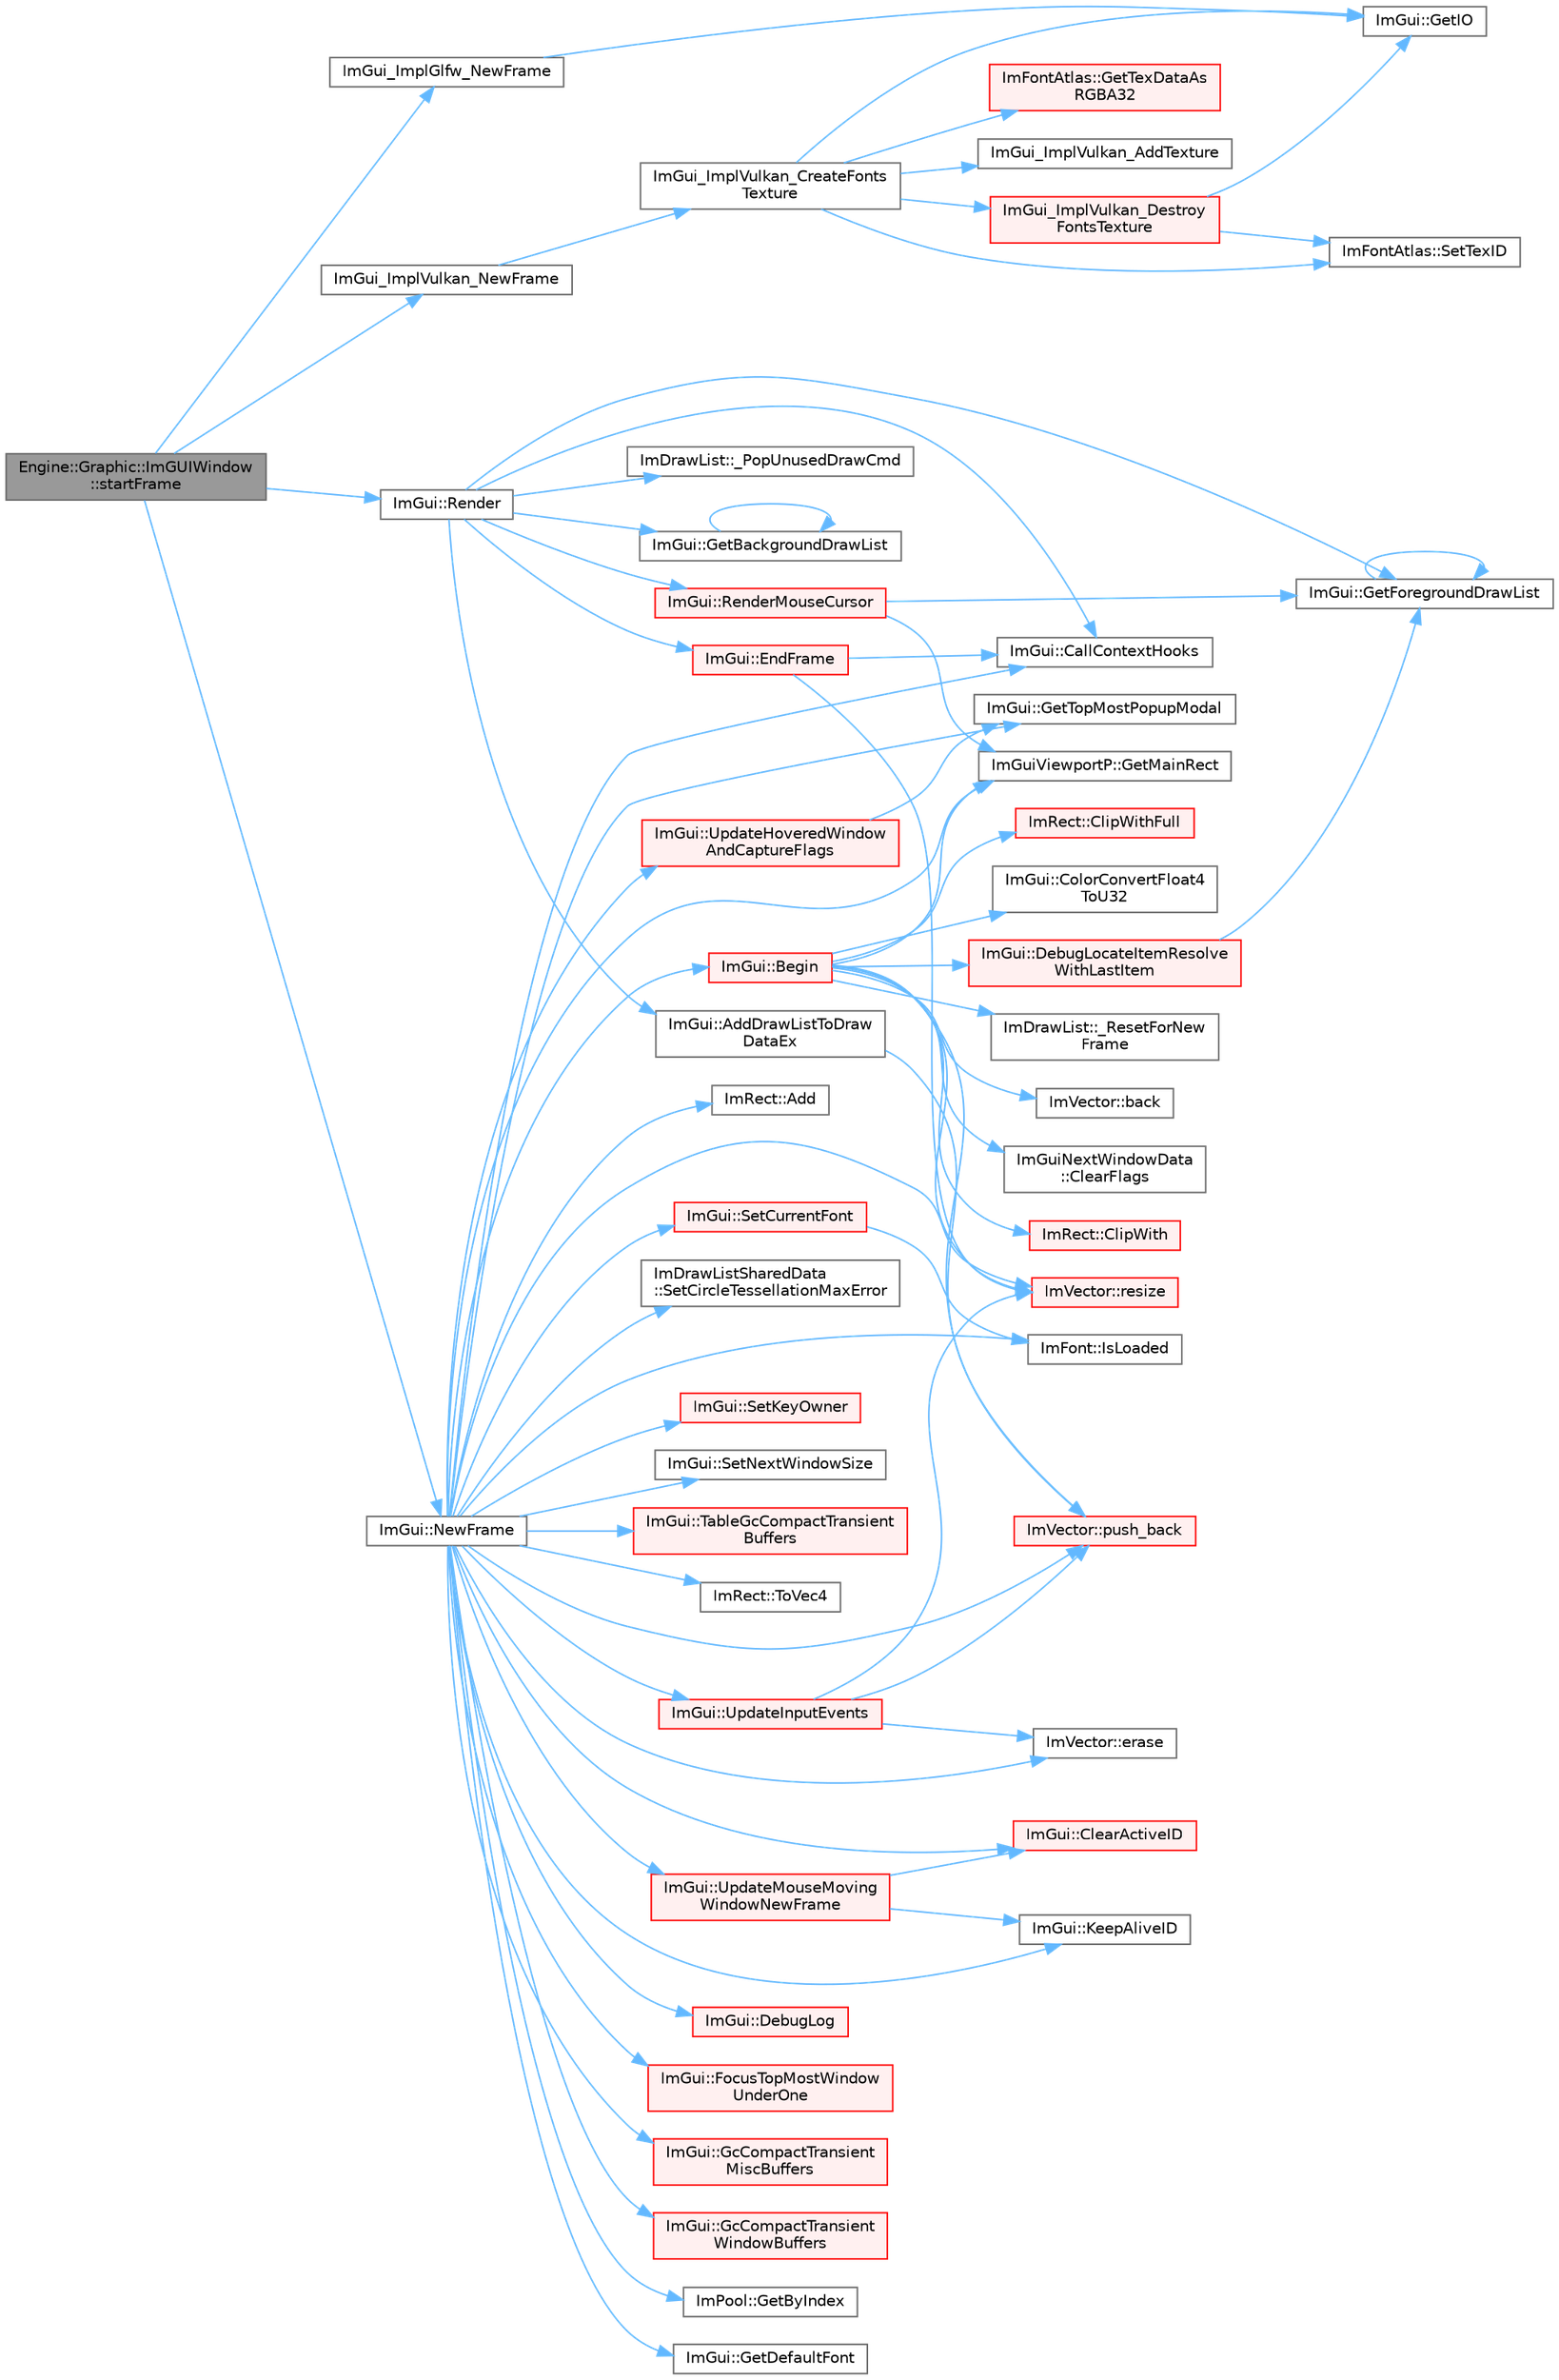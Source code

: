 digraph "Engine::Graphic::ImGUIWindow::startFrame"
{
 // LATEX_PDF_SIZE
  bgcolor="transparent";
  edge [fontname=Helvetica,fontsize=10,labelfontname=Helvetica,labelfontsize=10];
  node [fontname=Helvetica,fontsize=10,shape=box,height=0.2,width=0.4];
  rankdir="LR";
  Node1 [id="Node000001",label="Engine::Graphic::ImGUIWindow\l::startFrame",height=0.2,width=0.4,color="gray40", fillcolor="grey60", style="filled", fontcolor="black",tooltip=" "];
  Node1 -> Node2 [id="edge1_Node000001_Node000002",color="steelblue1",style="solid",tooltip=" "];
  Node2 [id="Node000002",label="ImGui_ImplGlfw_NewFrame",height=0.2,width=0.4,color="grey40", fillcolor="white", style="filled",URL="$imgui__impl__glfw_8cpp.html#a206e99434f63c4b8e24e8a4208c11b65",tooltip=" "];
  Node2 -> Node3 [id="edge2_Node000002_Node000003",color="steelblue1",style="solid",tooltip=" "];
  Node3 [id="Node000003",label="ImGui::GetIO",height=0.2,width=0.4,color="grey40", fillcolor="white", style="filled",URL="$namespace_im_gui.html#a3179e560812f878f3961ce803a5d9302",tooltip=" "];
  Node1 -> Node4 [id="edge3_Node000001_Node000004",color="steelblue1",style="solid",tooltip=" "];
  Node4 [id="Node000004",label="ImGui_ImplVulkan_NewFrame",height=0.2,width=0.4,color="grey40", fillcolor="white", style="filled",URL="$imgui__impl__vulkan_8cpp.html#a4c03e9375aa038eb0745c802af07fb21",tooltip=" "];
  Node4 -> Node5 [id="edge4_Node000004_Node000005",color="steelblue1",style="solid",tooltip=" "];
  Node5 [id="Node000005",label="ImGui_ImplVulkan_CreateFonts\lTexture",height=0.2,width=0.4,color="grey40", fillcolor="white", style="filled",URL="$imgui__impl__vulkan_8cpp.html#a1c82e91ac58260f067208117773c5426",tooltip=" "];
  Node5 -> Node3 [id="edge5_Node000005_Node000003",color="steelblue1",style="solid",tooltip=" "];
  Node5 -> Node6 [id="edge6_Node000005_Node000006",color="steelblue1",style="solid",tooltip=" "];
  Node6 [id="Node000006",label="ImFontAtlas::GetTexDataAs\lRGBA32",height=0.2,width=0.4,color="red", fillcolor="#FFF0F0", style="filled",URL="$struct_im_font_atlas.html#a8abb0c4e67ebb38249d4df71218c4eec",tooltip=" "];
  Node5 -> Node19 [id="edge7_Node000005_Node000019",color="steelblue1",style="solid",tooltip=" "];
  Node19 [id="Node000019",label="ImGui_ImplVulkan_AddTexture",height=0.2,width=0.4,color="grey40", fillcolor="white", style="filled",URL="$imgui__impl__vulkan_8cpp.html#af0ea34fb01c85f2b547c062de3d338f5",tooltip=" "];
  Node5 -> Node20 [id="edge8_Node000005_Node000020",color="steelblue1",style="solid",tooltip=" "];
  Node20 [id="Node000020",label="ImGui_ImplVulkan_Destroy\lFontsTexture",height=0.2,width=0.4,color="red", fillcolor="#FFF0F0", style="filled",URL="$imgui__impl__vulkan_8cpp.html#a02d628dd92228291573067cbf882aa1b",tooltip=" "];
  Node20 -> Node3 [id="edge9_Node000020_Node000003",color="steelblue1",style="solid",tooltip=" "];
  Node20 -> Node22 [id="edge10_Node000020_Node000022",color="steelblue1",style="solid",tooltip=" "];
  Node22 [id="Node000022",label="ImFontAtlas::SetTexID",height=0.2,width=0.4,color="grey40", fillcolor="white", style="filled",URL="$struct_im_font_atlas.html#a96ffd1956c11dac4f79b43c095828445",tooltip=" "];
  Node5 -> Node22 [id="edge11_Node000005_Node000022",color="steelblue1",style="solid",tooltip=" "];
  Node1 -> Node23 [id="edge12_Node000001_Node000023",color="steelblue1",style="solid",tooltip=" "];
  Node23 [id="Node000023",label="ImGui::NewFrame",height=0.2,width=0.4,color="grey40", fillcolor="white", style="filled",URL="$namespace_im_gui.html#ab3f1fc018f903b7ad79fd10663375774",tooltip=" "];
  Node23 -> Node24 [id="edge13_Node000023_Node000024",color="steelblue1",style="solid",tooltip=" "];
  Node24 [id="Node000024",label="ImRect::Add",height=0.2,width=0.4,color="grey40", fillcolor="white", style="filled",URL="$struct_im_rect.html#a68996cb6b16a023f0a051981cd5be89e",tooltip=" "];
  Node23 -> Node25 [id="edge14_Node000023_Node000025",color="steelblue1",style="solid",tooltip=" "];
  Node25 [id="Node000025",label="ImGui::Begin",height=0.2,width=0.4,color="red", fillcolor="#FFF0F0", style="filled",URL="$namespace_im_gui.html#a581e58db0bc930bafa4a5d23093a2b99",tooltip=" "];
  Node25 -> Node26 [id="edge15_Node000025_Node000026",color="steelblue1",style="solid",tooltip=" "];
  Node26 [id="Node000026",label="ImDrawList::_ResetForNew\lFrame",height=0.2,width=0.4,color="grey40", fillcolor="white", style="filled",URL="$struct_im_draw_list.html#a5f78fe195b2507e5926560f591141ff3",tooltip=" "];
  Node25 -> Node27 [id="edge16_Node000025_Node000027",color="steelblue1",style="solid",tooltip=" "];
  Node27 [id="Node000027",label="ImVector::back",height=0.2,width=0.4,color="grey40", fillcolor="white", style="filled",URL="$struct_im_vector.html#a2d80e87e81b1b01143c8d8be93e6fde1",tooltip=" "];
  Node25 -> Node28 [id="edge17_Node000025_Node000028",color="steelblue1",style="solid",tooltip=" "];
  Node28 [id="Node000028",label="ImGuiNextWindowData\l::ClearFlags",height=0.2,width=0.4,color="grey40", fillcolor="white", style="filled",URL="$struct_im_gui_next_window_data.html#a9543431fafe3d0627fdecc5fa839487c",tooltip=" "];
  Node25 -> Node29 [id="edge18_Node000025_Node000029",color="steelblue1",style="solid",tooltip=" "];
  Node29 [id="Node000029",label="ImRect::ClipWith",height=0.2,width=0.4,color="red", fillcolor="#FFF0F0", style="filled",URL="$struct_im_rect.html#ac02d5cf6ce0358aea9ed9df43d368f3f",tooltip=" "];
  Node25 -> Node31 [id="edge19_Node000025_Node000031",color="steelblue1",style="solid",tooltip=" "];
  Node31 [id="Node000031",label="ImRect::ClipWithFull",height=0.2,width=0.4,color="red", fillcolor="#FFF0F0", style="filled",URL="$struct_im_rect.html#a32a5aaca4161b5ffa3f352d293a449ff",tooltip=" "];
  Node25 -> Node32 [id="edge20_Node000025_Node000032",color="steelblue1",style="solid",tooltip=" "];
  Node32 [id="Node000032",label="ImGui::ColorConvertFloat4\lToU32",height=0.2,width=0.4,color="grey40", fillcolor="white", style="filled",URL="$namespace_im_gui.html#abe2691de0b1a71c774ab24cc91564a94",tooltip=" "];
  Node25 -> Node33 [id="edge21_Node000025_Node000033",color="steelblue1",style="solid",tooltip=" "];
  Node33 [id="Node000033",label="ImGui::DebugLocateItemResolve\lWithLastItem",height=0.2,width=0.4,color="red", fillcolor="#FFF0F0", style="filled",URL="$namespace_im_gui.html#ae8ab0d7dfc90af8e82db3ed9e7829219",tooltip=" "];
  Node33 -> Node47 [id="edge22_Node000033_Node000047",color="steelblue1",style="solid",tooltip=" "];
  Node47 [id="Node000047",label="ImGui::GetForegroundDrawList",height=0.2,width=0.4,color="grey40", fillcolor="white", style="filled",URL="$namespace_im_gui.html#a718d48e3636f9df63e4820d0fef34e78",tooltip=" "];
  Node47 -> Node47 [id="edge23_Node000047_Node000047",color="steelblue1",style="solid",tooltip=" "];
  Node25 -> Node82 [id="edge24_Node000025_Node000082",color="steelblue1",style="solid",tooltip=" "];
  Node82 [id="Node000082",label="ImGuiViewportP::GetMainRect",height=0.2,width=0.4,color="grey40", fillcolor="white", style="filled",URL="$struct_im_gui_viewport_p.html#adb4c14f0b0a42bff9c1c0ab1971027f7",tooltip=" "];
  Node25 -> Node79 [id="edge25_Node000025_Node000079",color="steelblue1",style="solid",tooltip=" "];
  Node79 [id="Node000079",label="ImVector::push_back",height=0.2,width=0.4,color="red", fillcolor="#FFF0F0", style="filled",URL="$struct_im_vector.html#aab5df48e0711a48bd12f3206e08c4108",tooltip=" "];
  Node25 -> Node70 [id="edge26_Node000025_Node000070",color="steelblue1",style="solid",tooltip=" "];
  Node70 [id="Node000070",label="ImVector::resize",height=0.2,width=0.4,color="red", fillcolor="#FFF0F0", style="filled",URL="$struct_im_vector.html#ac371dd62e56ae486b1a5038cf07eee56",tooltip=" "];
  Node23 -> Node116 [id="edge27_Node000023_Node000116",color="steelblue1",style="solid",tooltip=" "];
  Node116 [id="Node000116",label="ImGui::CallContextHooks",height=0.2,width=0.4,color="grey40", fillcolor="white", style="filled",URL="$namespace_im_gui.html#a61ced7f0dd38c604e895400a2e5eeeb2",tooltip=" "];
  Node23 -> Node67 [id="edge28_Node000023_Node000067",color="steelblue1",style="solid",tooltip=" "];
  Node67 [id="Node000067",label="ImGui::ClearActiveID",height=0.2,width=0.4,color="red", fillcolor="#FFF0F0", style="filled",URL="$namespace_im_gui.html#a17ff60ad1e2669130ac38a04d16eb354",tooltip=" "];
  Node23 -> Node117 [id="edge29_Node000023_Node000117",color="steelblue1",style="solid",tooltip=" "];
  Node117 [id="Node000117",label="ImGui::DebugLog",height=0.2,width=0.4,color="red", fillcolor="#FFF0F0", style="filled",URL="$namespace_im_gui.html#aaa66ae54a7078d4e14d957b85571f6d0",tooltip=" "];
  Node23 -> Node126 [id="edge30_Node000023_Node000126",color="steelblue1",style="solid",tooltip=" "];
  Node126 [id="Node000126",label="ImVector::erase",height=0.2,width=0.4,color="grey40", fillcolor="white", style="filled",URL="$struct_im_vector.html#a2f88ac70791f2da6d4168d7b29f38f1e",tooltip=" "];
  Node23 -> Node75 [id="edge31_Node000023_Node000075",color="steelblue1",style="solid",tooltip=" "];
  Node75 [id="Node000075",label="ImGui::FocusTopMostWindow\lUnderOne",height=0.2,width=0.4,color="red", fillcolor="#FFF0F0", style="filled",URL="$namespace_im_gui.html#aa97e87e96c05eb3e91aa96fa68b13a2a",tooltip=" "];
  Node23 -> Node127 [id="edge32_Node000023_Node000127",color="steelblue1",style="solid",tooltip=" "];
  Node127 [id="Node000127",label="ImGui::GcCompactTransient\lMiscBuffers",height=0.2,width=0.4,color="red", fillcolor="#FFF0F0", style="filled",URL="$namespace_im_gui.html#aab0d052a1581fddc1cc2d9d981f487c0",tooltip=" "];
  Node23 -> Node138 [id="edge33_Node000023_Node000138",color="steelblue1",style="solid",tooltip=" "];
  Node138 [id="Node000138",label="ImGui::GcCompactTransient\lWindowBuffers",height=0.2,width=0.4,color="red", fillcolor="#FFF0F0", style="filled",URL="$namespace_im_gui.html#a8386015888f38f2a33528ccbb34bd49d",tooltip=" "];
  Node23 -> Node140 [id="edge34_Node000023_Node000140",color="steelblue1",style="solid",tooltip=" "];
  Node140 [id="Node000140",label="ImPool::GetByIndex",height=0.2,width=0.4,color="grey40", fillcolor="white", style="filled",URL="$struct_im_pool.html#a0129c0e467c287a5a7441f2abe0baf35",tooltip=" "];
  Node23 -> Node141 [id="edge35_Node000023_Node000141",color="steelblue1",style="solid",tooltip=" "];
  Node141 [id="Node000141",label="ImGui::GetDefaultFont",height=0.2,width=0.4,color="grey40", fillcolor="white", style="filled",URL="$namespace_im_gui.html#a8344798d82c6baf9d94f81e445609eb2",tooltip=" "];
  Node23 -> Node82 [id="edge36_Node000023_Node000082",color="steelblue1",style="solid",tooltip=" "];
  Node23 -> Node142 [id="edge37_Node000023_Node000142",color="steelblue1",style="solid",tooltip=" "];
  Node142 [id="Node000142",label="ImGui::GetTopMostPopupModal",height=0.2,width=0.4,color="grey40", fillcolor="white", style="filled",URL="$namespace_im_gui.html#a6b905269b079f5e07755db52cc6e52df",tooltip=" "];
  Node23 -> Node143 [id="edge38_Node000023_Node000143",color="steelblue1",style="solid",tooltip=" "];
  Node143 [id="Node000143",label="ImFont::IsLoaded",height=0.2,width=0.4,color="grey40", fillcolor="white", style="filled",URL="$struct_im_font.html#a97dafa61cc94e84be396d69b0d42b1ce",tooltip=" "];
  Node23 -> Node144 [id="edge39_Node000023_Node000144",color="steelblue1",style="solid",tooltip=" "];
  Node144 [id="Node000144",label="ImGui::KeepAliveID",height=0.2,width=0.4,color="grey40", fillcolor="white", style="filled",URL="$namespace_im_gui.html#a85a245c78a9f7c351636bdad6e60c488",tooltip=" "];
  Node23 -> Node79 [id="edge40_Node000023_Node000079",color="steelblue1",style="solid",tooltip=" "];
  Node23 -> Node70 [id="edge41_Node000023_Node000070",color="steelblue1",style="solid",tooltip=" "];
  Node23 -> Node145 [id="edge42_Node000023_Node000145",color="steelblue1",style="solid",tooltip=" "];
  Node145 [id="Node000145",label="ImDrawListSharedData\l::SetCircleTessellationMaxError",height=0.2,width=0.4,color="grey40", fillcolor="white", style="filled",URL="$struct_im_draw_list_shared_data.html#adc947304370a6d5ee55a44190e923c8d",tooltip=" "];
  Node23 -> Node146 [id="edge43_Node000023_Node000146",color="steelblue1",style="solid",tooltip=" "];
  Node146 [id="Node000146",label="ImGui::SetCurrentFont",height=0.2,width=0.4,color="red", fillcolor="#FFF0F0", style="filled",URL="$namespace_im_gui.html#a4f83c0a884e07247a00700d3dd3d01e3",tooltip=" "];
  Node146 -> Node143 [id="edge44_Node000146_Node000143",color="steelblue1",style="solid",tooltip=" "];
  Node23 -> Node147 [id="edge45_Node000023_Node000147",color="steelblue1",style="solid",tooltip=" "];
  Node147 [id="Node000147",label="ImGui::SetKeyOwner",height=0.2,width=0.4,color="red", fillcolor="#FFF0F0", style="filled",URL="$namespace_im_gui.html#ac415798dd69ab045cda84dd14a52c3ea",tooltip=" "];
  Node23 -> Node152 [id="edge46_Node000023_Node000152",color="steelblue1",style="solid",tooltip=" "];
  Node152 [id="Node000152",label="ImGui::SetNextWindowSize",height=0.2,width=0.4,color="grey40", fillcolor="white", style="filled",URL="$namespace_im_gui.html#ab33717bb71ef5e393ae18656fc6b229d",tooltip=" "];
  Node23 -> Node153 [id="edge47_Node000023_Node000153",color="steelblue1",style="solid",tooltip=" "];
  Node153 [id="Node000153",label="ImGui::TableGcCompactTransient\lBuffers",height=0.2,width=0.4,color="red", fillcolor="#FFF0F0", style="filled",URL="$namespace_im_gui.html#af3cb65f8b45057e34fa7d9447a57eb28",tooltip=" "];
  Node23 -> Node156 [id="edge48_Node000023_Node000156",color="steelblue1",style="solid",tooltip=" "];
  Node156 [id="Node000156",label="ImRect::ToVec4",height=0.2,width=0.4,color="grey40", fillcolor="white", style="filled",URL="$struct_im_rect.html#a2afeb24632fae3848977ff2772036200",tooltip=" "];
  Node23 -> Node157 [id="edge49_Node000023_Node000157",color="steelblue1",style="solid",tooltip=" "];
  Node157 [id="Node000157",label="ImGui::UpdateHoveredWindow\lAndCaptureFlags",height=0.2,width=0.4,color="red", fillcolor="#FFF0F0", style="filled",URL="$namespace_im_gui.html#a8156f9d63c3184d40e7e303be175b5fb",tooltip=" "];
  Node157 -> Node142 [id="edge50_Node000157_Node000142",color="steelblue1",style="solid",tooltip=" "];
  Node23 -> Node158 [id="edge51_Node000023_Node000158",color="steelblue1",style="solid",tooltip=" "];
  Node158 [id="Node000158",label="ImGui::UpdateInputEvents",height=0.2,width=0.4,color="red", fillcolor="#FFF0F0", style="filled",URL="$namespace_im_gui.html#aafed9b47752723162308368c01eeffad",tooltip=" "];
  Node158 -> Node126 [id="edge52_Node000158_Node000126",color="steelblue1",style="solid",tooltip=" "];
  Node158 -> Node79 [id="edge53_Node000158_Node000079",color="steelblue1",style="solid",tooltip=" "];
  Node158 -> Node70 [id="edge54_Node000158_Node000070",color="steelblue1",style="solid",tooltip=" "];
  Node23 -> Node164 [id="edge55_Node000023_Node000164",color="steelblue1",style="solid",tooltip=" "];
  Node164 [id="Node000164",label="ImGui::UpdateMouseMoving\lWindowNewFrame",height=0.2,width=0.4,color="red", fillcolor="#FFF0F0", style="filled",URL="$namespace_im_gui.html#a3c60e468d73a0ccd52628f0c82b42fe8",tooltip=" "];
  Node164 -> Node67 [id="edge56_Node000164_Node000067",color="steelblue1",style="solid",tooltip=" "];
  Node164 -> Node144 [id="edge57_Node000164_Node000144",color="steelblue1",style="solid",tooltip=" "];
  Node1 -> Node166 [id="edge58_Node000001_Node000166",color="steelblue1",style="solid",tooltip=" "];
  Node166 [id="Node000166",label="ImGui::Render",height=0.2,width=0.4,color="grey40", fillcolor="white", style="filled",URL="$namespace_im_gui.html#ab51a164f547317c16c441f1599e3946d",tooltip=" "];
  Node166 -> Node167 [id="edge59_Node000166_Node000167",color="steelblue1",style="solid",tooltip=" "];
  Node167 [id="Node000167",label="ImDrawList::_PopUnusedDrawCmd",height=0.2,width=0.4,color="grey40", fillcolor="white", style="filled",URL="$struct_im_draw_list.html#a2cb0295fcd3062bfedbebbad55865455",tooltip=" "];
  Node166 -> Node168 [id="edge60_Node000166_Node000168",color="steelblue1",style="solid",tooltip=" "];
  Node168 [id="Node000168",label="ImGui::AddDrawListToDraw\lDataEx",height=0.2,width=0.4,color="grey40", fillcolor="white", style="filled",URL="$namespace_im_gui.html#a0074bb825de97c5602d9d9bb2e4d49d4",tooltip=" "];
  Node168 -> Node79 [id="edge61_Node000168_Node000079",color="steelblue1",style="solid",tooltip=" "];
  Node166 -> Node116 [id="edge62_Node000166_Node000116",color="steelblue1",style="solid",tooltip=" "];
  Node166 -> Node169 [id="edge63_Node000166_Node000169",color="steelblue1",style="solid",tooltip=" "];
  Node169 [id="Node000169",label="ImGui::EndFrame",height=0.2,width=0.4,color="red", fillcolor="#FFF0F0", style="filled",URL="$namespace_im_gui.html#a246c37da45e88a12ade440a0feacb4ee",tooltip=" "];
  Node169 -> Node116 [id="edge64_Node000169_Node000116",color="steelblue1",style="solid",tooltip=" "];
  Node169 -> Node70 [id="edge65_Node000169_Node000070",color="steelblue1",style="solid",tooltip=" "];
  Node166 -> Node241 [id="edge66_Node000166_Node000241",color="steelblue1",style="solid",tooltip=" "];
  Node241 [id="Node000241",label="ImGui::GetBackgroundDrawList",height=0.2,width=0.4,color="grey40", fillcolor="white", style="filled",URL="$namespace_im_gui.html#ab361971e8b198a11c6ece6b49cf03647",tooltip=" "];
  Node241 -> Node241 [id="edge67_Node000241_Node000241",color="steelblue1",style="solid",tooltip=" "];
  Node166 -> Node47 [id="edge68_Node000166_Node000047",color="steelblue1",style="solid",tooltip=" "];
  Node166 -> Node242 [id="edge69_Node000166_Node000242",color="steelblue1",style="solid",tooltip=" "];
  Node242 [id="Node000242",label="ImGui::RenderMouseCursor",height=0.2,width=0.4,color="red", fillcolor="#FFF0F0", style="filled",URL="$namespace_im_gui.html#ade001ee6028075c9c1e2bd3f0395b920",tooltip=" "];
  Node242 -> Node47 [id="edge70_Node000242_Node000047",color="steelblue1",style="solid",tooltip=" "];
  Node242 -> Node82 [id="edge71_Node000242_Node000082",color="steelblue1",style="solid",tooltip=" "];
}
